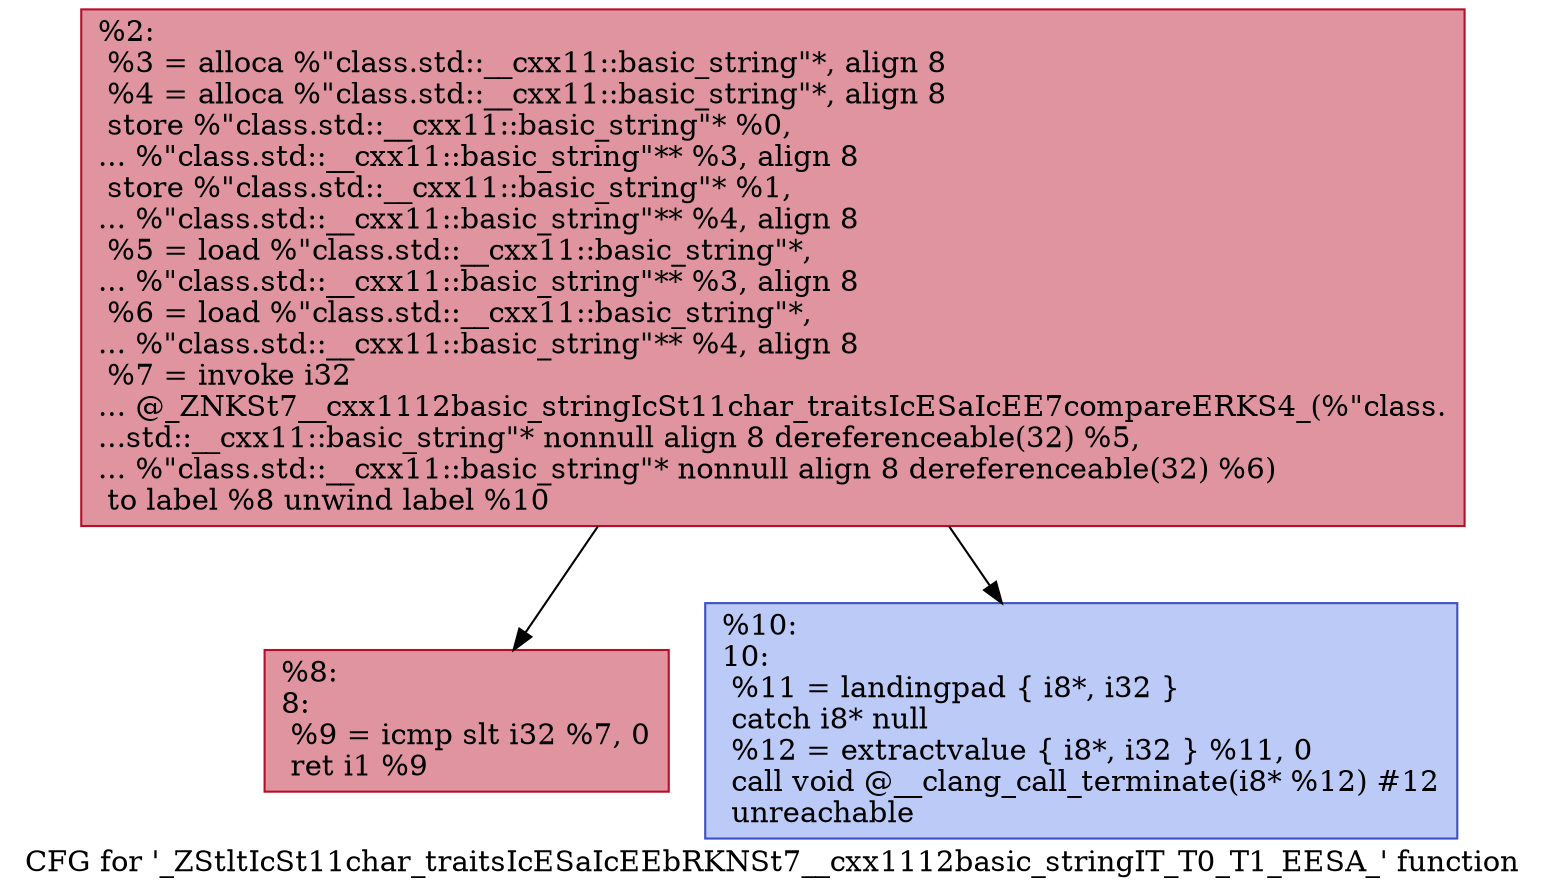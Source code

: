 digraph "CFG for '_ZStltIcSt11char_traitsIcESaIcEEbRKNSt7__cxx1112basic_stringIT_T0_T1_EESA_' function" {
	label="CFG for '_ZStltIcSt11char_traitsIcESaIcEEbRKNSt7__cxx1112basic_stringIT_T0_T1_EESA_' function";

	Node0x55926113a160 [shape=record,color="#b70d28ff", style=filled, fillcolor="#b70d2870",label="{%2:\l  %3 = alloca %\"class.std::__cxx11::basic_string\"*, align 8\l  %4 = alloca %\"class.std::__cxx11::basic_string\"*, align 8\l  store %\"class.std::__cxx11::basic_string\"* %0,\l... %\"class.std::__cxx11::basic_string\"** %3, align 8\l  store %\"class.std::__cxx11::basic_string\"* %1,\l... %\"class.std::__cxx11::basic_string\"** %4, align 8\l  %5 = load %\"class.std::__cxx11::basic_string\"*,\l... %\"class.std::__cxx11::basic_string\"** %3, align 8\l  %6 = load %\"class.std::__cxx11::basic_string\"*,\l... %\"class.std::__cxx11::basic_string\"** %4, align 8\l  %7 = invoke i32\l... @_ZNKSt7__cxx1112basic_stringIcSt11char_traitsIcESaIcEE7compareERKS4_(%\"class.\l...std::__cxx11::basic_string\"* nonnull align 8 dereferenceable(32) %5,\l... %\"class.std::__cxx11::basic_string\"* nonnull align 8 dereferenceable(32) %6)\l          to label %8 unwind label %10\l}"];
	Node0x55926113a160 -> Node0x55926113a4a0;
	Node0x55926113a160 -> Node0x55926113a4f0;
	Node0x55926113a4a0 [shape=record,color="#b70d28ff", style=filled, fillcolor="#b70d2870",label="{%8:\l8:                                                \l  %9 = icmp slt i32 %7, 0\l  ret i1 %9\l}"];
	Node0x55926113a4f0 [shape=record,color="#3d50c3ff", style=filled, fillcolor="#6687ed70",label="{%10:\l10:                                               \l  %11 = landingpad \{ i8*, i32 \}\l          catch i8* null\l  %12 = extractvalue \{ i8*, i32 \} %11, 0\l  call void @__clang_call_terminate(i8* %12) #12\l  unreachable\l}"];
}
